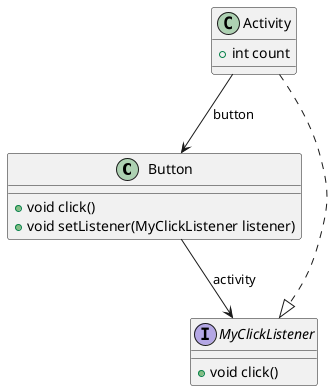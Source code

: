 @startuml

class Button {
    + void click()
    + void setListener(MyClickListener listener)
}

class Activity{
    + int count
}

interface MyClickListener {
    + void click()
}

Button --> MyClickListener : activity
Activity --> Button : button
Activity ..|> MyClickListener
@enduml
